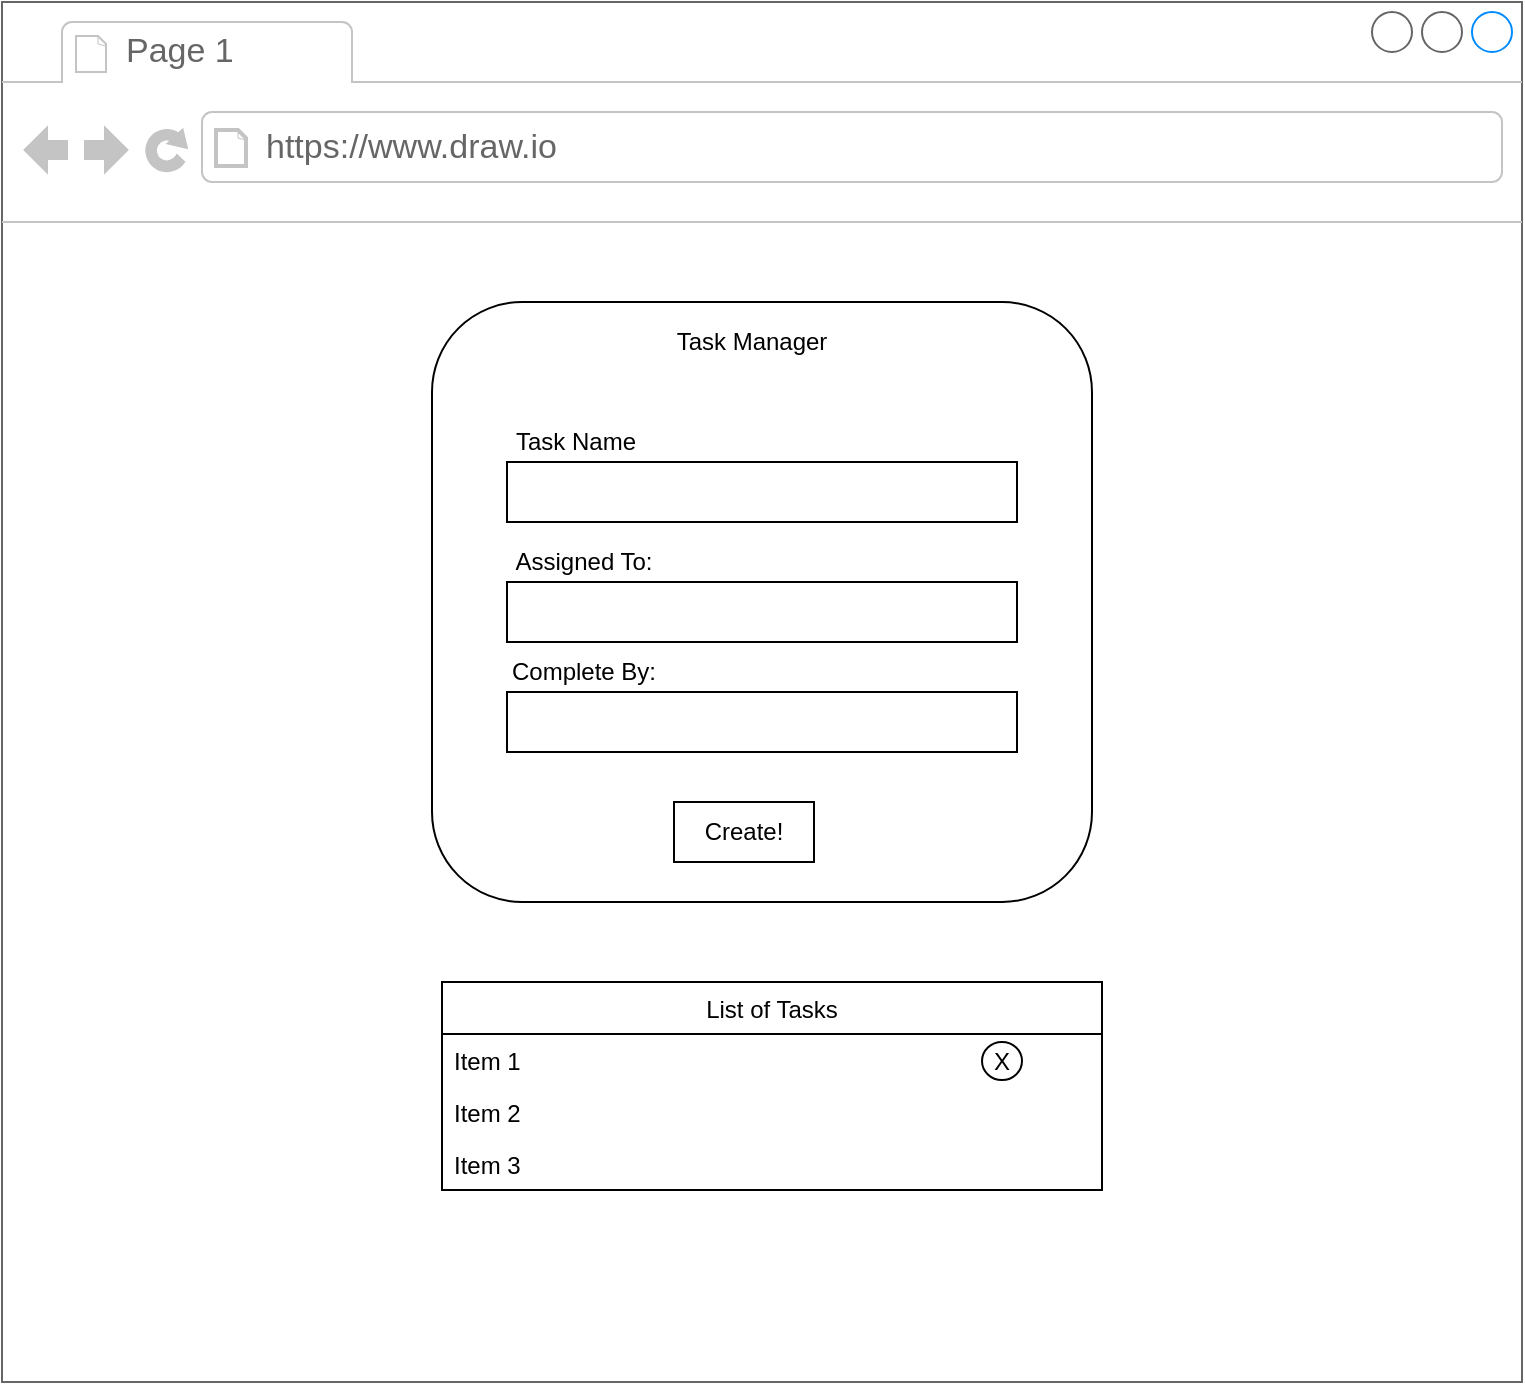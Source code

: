 <mxfile version="13.6.2" type="device"><diagram id="rJuXtgKxehXl4VDz4dE7" name="Main-View"><mxGraphModel dx="1281" dy="952" grid="1" gridSize="10" guides="1" tooltips="1" connect="1" arrows="1" fold="1" page="1" pageScale="1" pageWidth="850" pageHeight="1100" math="0" shadow="0"><root><mxCell id="0"/><mxCell id="1" parent="0"/><mxCell id="7ltv-ROBapZNqBTjNSGt-3" value="" style="strokeWidth=1;shadow=0;dashed=0;align=center;html=1;shape=mxgraph.mockup.containers.browserWindow;rSize=0;strokeColor=#666666;strokeColor2=#008cff;strokeColor3=#c4c4c4;mainText=,;recursiveResize=0;" vertex="1" parent="1"><mxGeometry x="50" y="90" width="760" height="690" as="geometry"/></mxCell><mxCell id="7ltv-ROBapZNqBTjNSGt-4" value="Page 1" style="strokeWidth=1;shadow=0;dashed=0;align=center;html=1;shape=mxgraph.mockup.containers.anchor;fontSize=17;fontColor=#666666;align=left;" vertex="1" parent="7ltv-ROBapZNqBTjNSGt-3"><mxGeometry x="60" y="12" width="110" height="26" as="geometry"/></mxCell><mxCell id="7ltv-ROBapZNqBTjNSGt-5" value="https://www.draw.io" style="strokeWidth=1;shadow=0;dashed=0;align=center;html=1;shape=mxgraph.mockup.containers.anchor;rSize=0;fontSize=17;fontColor=#666666;align=left;" vertex="1" parent="7ltv-ROBapZNqBTjNSGt-3"><mxGeometry x="130" y="60" width="250" height="26" as="geometry"/></mxCell><mxCell id="7ltv-ROBapZNqBTjNSGt-6" value="" style="rounded=1;whiteSpace=wrap;html=1;" vertex="1" parent="7ltv-ROBapZNqBTjNSGt-3"><mxGeometry x="215" y="150" width="330" height="300" as="geometry"/></mxCell><mxCell id="7ltv-ROBapZNqBTjNSGt-7" value="" style="rounded=0;whiteSpace=wrap;html=1;" vertex="1" parent="7ltv-ROBapZNqBTjNSGt-3"><mxGeometry x="252.5" y="230" width="255" height="30" as="geometry"/></mxCell><mxCell id="7ltv-ROBapZNqBTjNSGt-8" value="" style="rounded=0;whiteSpace=wrap;html=1;" vertex="1" parent="7ltv-ROBapZNqBTjNSGt-3"><mxGeometry x="252.5" y="290" width="255" height="30" as="geometry"/></mxCell><mxCell id="7ltv-ROBapZNqBTjNSGt-9" value="Create!" style="rounded=0;whiteSpace=wrap;html=1;" vertex="1" parent="7ltv-ROBapZNqBTjNSGt-3"><mxGeometry x="336" y="400" width="70" height="30" as="geometry"/></mxCell><mxCell id="7ltv-ROBapZNqBTjNSGt-10" value="Task Name" style="text;html=1;strokeColor=none;fillColor=none;align=center;verticalAlign=middle;whiteSpace=wrap;rounded=0;" vertex="1" parent="7ltv-ROBapZNqBTjNSGt-3"><mxGeometry x="252.5" y="210" width="67.5" height="20" as="geometry"/></mxCell><mxCell id="7ltv-ROBapZNqBTjNSGt-11" value="Assigned To:" style="text;html=1;strokeColor=none;fillColor=none;align=center;verticalAlign=middle;whiteSpace=wrap;rounded=0;" vertex="1" parent="7ltv-ROBapZNqBTjNSGt-3"><mxGeometry x="246" y="270" width="90" height="20" as="geometry"/></mxCell><mxCell id="7ltv-ROBapZNqBTjNSGt-12" value="" style="rounded=0;whiteSpace=wrap;html=1;" vertex="1" parent="7ltv-ROBapZNqBTjNSGt-3"><mxGeometry x="252.5" y="345" width="255" height="30" as="geometry"/></mxCell><mxCell id="7ltv-ROBapZNqBTjNSGt-13" value="Complete By:" style="text;html=1;strokeColor=none;fillColor=none;align=center;verticalAlign=middle;whiteSpace=wrap;rounded=0;" vertex="1" parent="7ltv-ROBapZNqBTjNSGt-3"><mxGeometry x="246" y="325" width="90" height="20" as="geometry"/></mxCell><mxCell id="7ltv-ROBapZNqBTjNSGt-14" value="Task Manager" style="text;html=1;strokeColor=none;fillColor=none;align=center;verticalAlign=middle;whiteSpace=wrap;rounded=0;" vertex="1" parent="7ltv-ROBapZNqBTjNSGt-3"><mxGeometry x="310" y="160" width="130" height="20" as="geometry"/></mxCell><mxCell id="7ltv-ROBapZNqBTjNSGt-15" value="List of Tasks" style="swimlane;fontStyle=0;childLayout=stackLayout;horizontal=1;startSize=26;fillColor=none;horizontalStack=0;resizeParent=1;resizeParentMax=0;resizeLast=0;collapsible=1;marginBottom=0;" vertex="1" parent="7ltv-ROBapZNqBTjNSGt-3"><mxGeometry x="220" y="490" width="330" height="104" as="geometry"/></mxCell><mxCell id="7ltv-ROBapZNqBTjNSGt-16" value="Item 1" style="text;strokeColor=none;fillColor=none;align=left;verticalAlign=top;spacingLeft=4;spacingRight=4;overflow=hidden;rotatable=0;points=[[0,0.5],[1,0.5]];portConstraint=eastwest;" vertex="1" parent="7ltv-ROBapZNqBTjNSGt-15"><mxGeometry y="26" width="330" height="26" as="geometry"/></mxCell><mxCell id="7ltv-ROBapZNqBTjNSGt-17" value="Item 2" style="text;strokeColor=none;fillColor=none;align=left;verticalAlign=top;spacingLeft=4;spacingRight=4;overflow=hidden;rotatable=0;points=[[0,0.5],[1,0.5]];portConstraint=eastwest;" vertex="1" parent="7ltv-ROBapZNqBTjNSGt-15"><mxGeometry y="52" width="330" height="26" as="geometry"/></mxCell><mxCell id="7ltv-ROBapZNqBTjNSGt-18" value="Item 3" style="text;strokeColor=none;fillColor=none;align=left;verticalAlign=top;spacingLeft=4;spacingRight=4;overflow=hidden;rotatable=0;points=[[0,0.5],[1,0.5]];portConstraint=eastwest;" vertex="1" parent="7ltv-ROBapZNqBTjNSGt-15"><mxGeometry y="78" width="330" height="26" as="geometry"/></mxCell><mxCell id="7ltv-ROBapZNqBTjNSGt-19" value="X" style="ellipse;whiteSpace=wrap;html=1;" vertex="1" parent="1"><mxGeometry x="540" y="610" width="20" height="19" as="geometry"/></mxCell></root></mxGraphModel></diagram></mxfile>